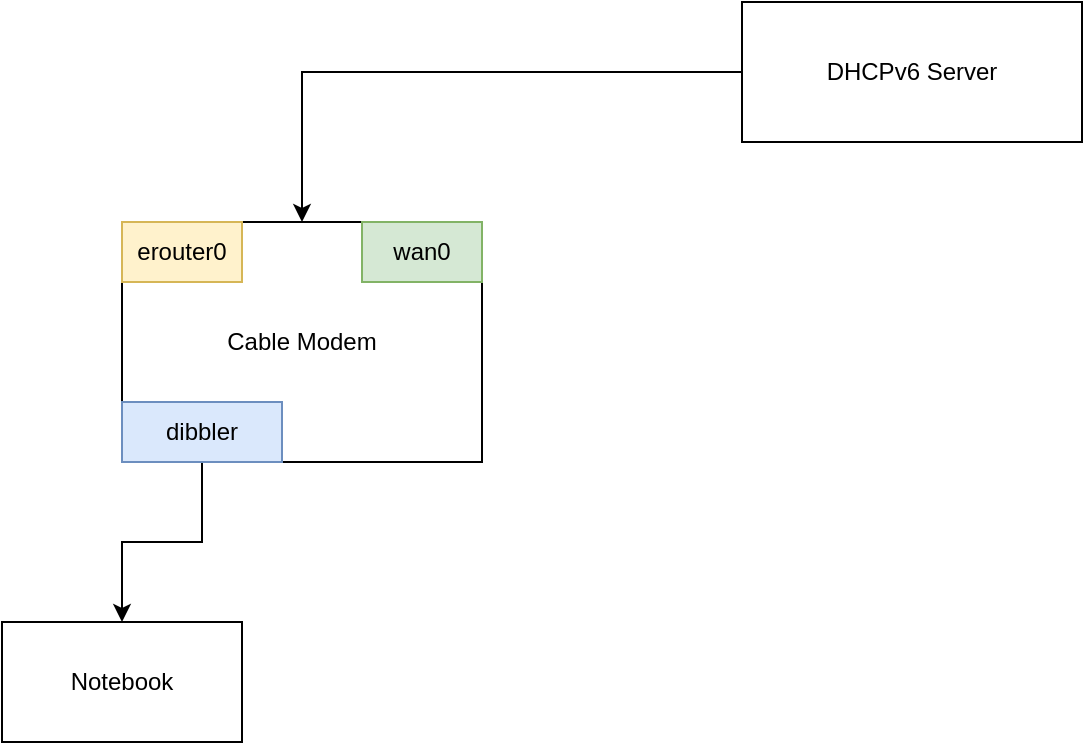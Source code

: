<mxfile version="13.5.1" type="device"><diagram id="KKXY83mD8HxJ2tY87j7Y" name="Page-1"><mxGraphModel dx="649" dy="490" grid="1" gridSize="10" guides="1" tooltips="1" connect="1" arrows="1" fold="1" page="1" pageScale="1" pageWidth="827" pageHeight="1169" math="0" shadow="0"><root><mxCell id="0"/><mxCell id="1" parent="0"/><mxCell id="xuNokFYw0Kp-K6jlb5MF-1" value="Cable Modem" style="rounded=0;whiteSpace=wrap;html=1;" vertex="1" parent="1"><mxGeometry x="160" y="140" width="180" height="120" as="geometry"/></mxCell><mxCell id="xuNokFYw0Kp-K6jlb5MF-2" value="Notebook" style="rounded=0;whiteSpace=wrap;html=1;" vertex="1" parent="1"><mxGeometry x="100" y="340" width="120" height="60" as="geometry"/></mxCell><mxCell id="xuNokFYw0Kp-K6jlb5MF-4" style="edgeStyle=orthogonalEdgeStyle;rounded=0;orthogonalLoop=1;jettySize=auto;html=1;exitX=0.5;exitY=1;exitDx=0;exitDy=0;" edge="1" parent="1" source="xuNokFYw0Kp-K6jlb5MF-3" target="xuNokFYw0Kp-K6jlb5MF-2"><mxGeometry relative="1" as="geometry"/></mxCell><mxCell id="xuNokFYw0Kp-K6jlb5MF-3" value="dibbler" style="rounded=0;whiteSpace=wrap;html=1;fillColor=#dae8fc;strokeColor=#6c8ebf;" vertex="1" parent="1"><mxGeometry x="160" y="230" width="80" height="30" as="geometry"/></mxCell><mxCell id="xuNokFYw0Kp-K6jlb5MF-5" value="wan0" style="rounded=0;whiteSpace=wrap;html=1;fillColor=#d5e8d4;strokeColor=#82b366;" vertex="1" parent="1"><mxGeometry x="280" y="140" width="60" height="30" as="geometry"/></mxCell><mxCell id="xuNokFYw0Kp-K6jlb5MF-6" value="erouter0" style="rounded=0;whiteSpace=wrap;html=1;fillColor=#fff2cc;strokeColor=#d6b656;" vertex="1" parent="1"><mxGeometry x="160" y="140" width="60" height="30" as="geometry"/></mxCell><mxCell id="xuNokFYw0Kp-K6jlb5MF-8" style="edgeStyle=orthogonalEdgeStyle;rounded=0;orthogonalLoop=1;jettySize=auto;html=1;exitX=0;exitY=0.5;exitDx=0;exitDy=0;entryX=0.5;entryY=0;entryDx=0;entryDy=0;" edge="1" parent="1" source="xuNokFYw0Kp-K6jlb5MF-7" target="xuNokFYw0Kp-K6jlb5MF-1"><mxGeometry relative="1" as="geometry"/></mxCell><mxCell id="xuNokFYw0Kp-K6jlb5MF-7" value="DHCPv6 Server" style="rounded=0;whiteSpace=wrap;html=1;" vertex="1" parent="1"><mxGeometry x="470" y="30" width="170" height="70" as="geometry"/></mxCell></root></mxGraphModel></diagram></mxfile>